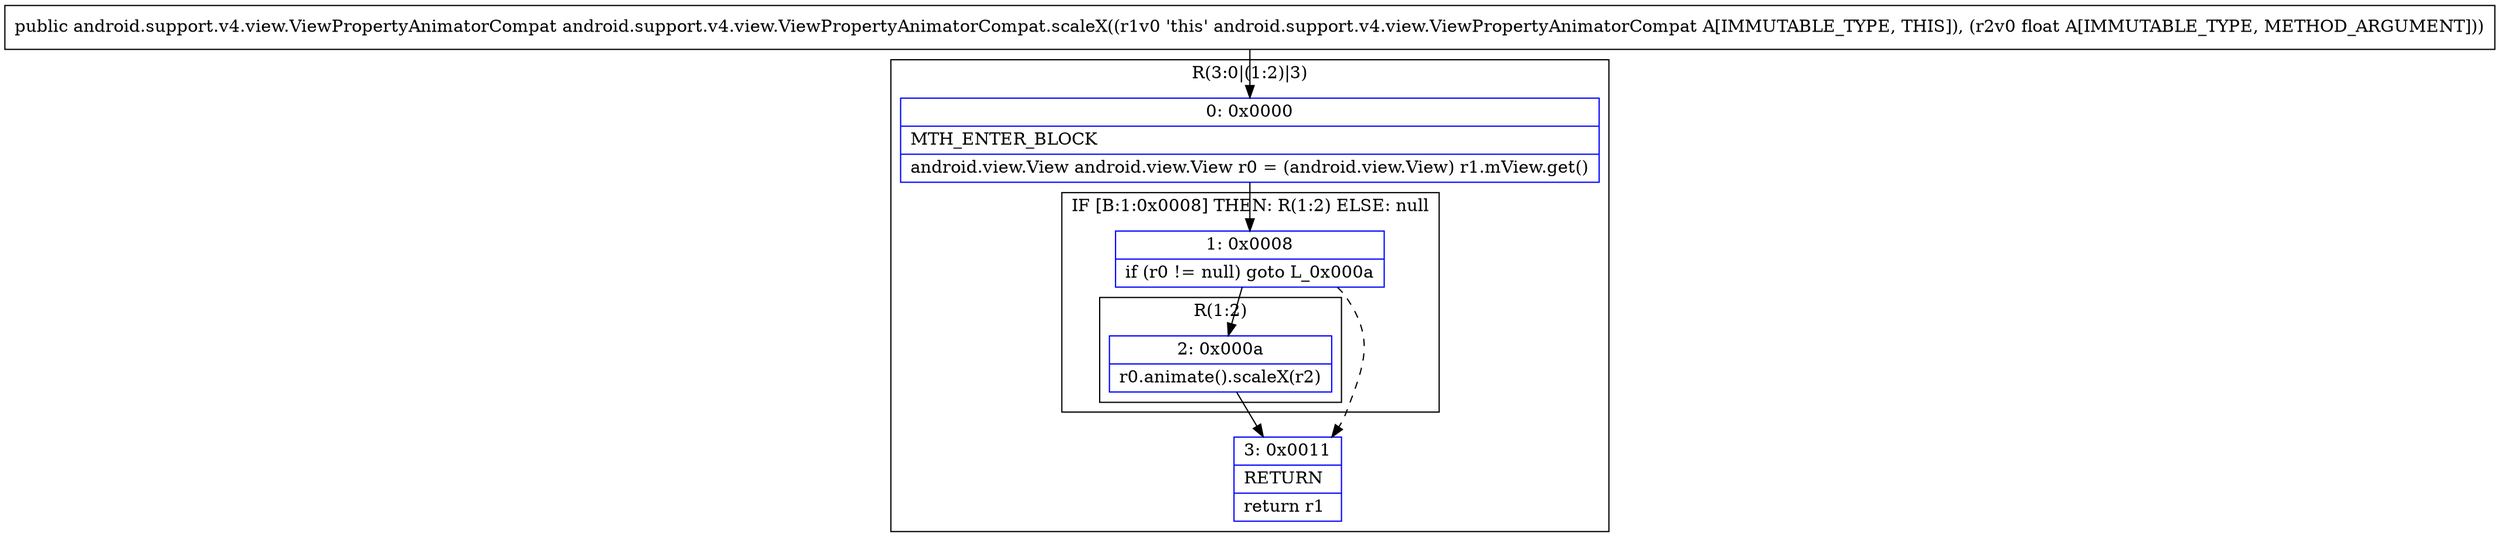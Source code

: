 digraph "CFG forandroid.support.v4.view.ViewPropertyAnimatorCompat.scaleX(F)Landroid\/support\/v4\/view\/ViewPropertyAnimatorCompat;" {
subgraph cluster_Region_1727923 {
label = "R(3:0|(1:2)|3)";
node [shape=record,color=blue];
Node_0 [shape=record,label="{0\:\ 0x0000|MTH_ENTER_BLOCK\l|android.view.View android.view.View r0 = (android.view.View) r1.mView.get()\l}"];
subgraph cluster_IfRegion_294309750 {
label = "IF [B:1:0x0008] THEN: R(1:2) ELSE: null";
node [shape=record,color=blue];
Node_1 [shape=record,label="{1\:\ 0x0008|if (r0 != null) goto L_0x000a\l}"];
subgraph cluster_Region_1008533333 {
label = "R(1:2)";
node [shape=record,color=blue];
Node_2 [shape=record,label="{2\:\ 0x000a|r0.animate().scaleX(r2)\l}"];
}
}
Node_3 [shape=record,label="{3\:\ 0x0011|RETURN\l|return r1\l}"];
}
MethodNode[shape=record,label="{public android.support.v4.view.ViewPropertyAnimatorCompat android.support.v4.view.ViewPropertyAnimatorCompat.scaleX((r1v0 'this' android.support.v4.view.ViewPropertyAnimatorCompat A[IMMUTABLE_TYPE, THIS]), (r2v0 float A[IMMUTABLE_TYPE, METHOD_ARGUMENT])) }"];
MethodNode -> Node_0;
Node_0 -> Node_1;
Node_1 -> Node_2;
Node_1 -> Node_3[style=dashed];
Node_2 -> Node_3;
}

